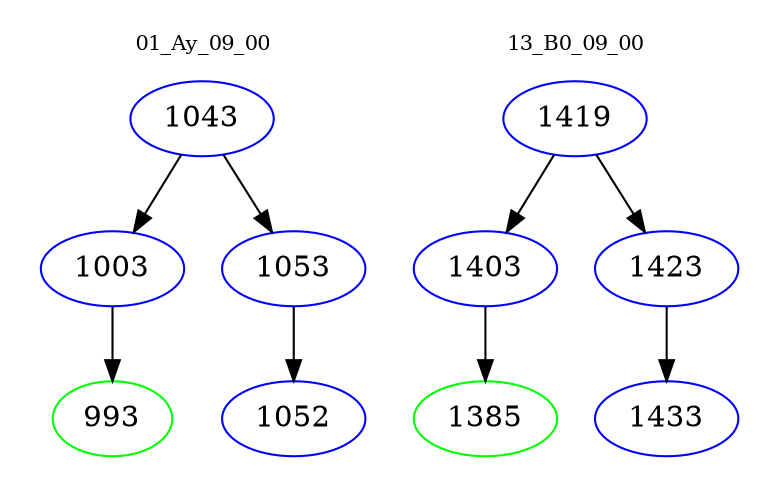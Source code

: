 digraph{
subgraph cluster_0 {
color = white
label = "01_Ay_09_00";
fontsize=10;
T0_1043 [label="1043", color="blue"]
T0_1043 -> T0_1003 [color="black"]
T0_1003 [label="1003", color="blue"]
T0_1003 -> T0_993 [color="black"]
T0_993 [label="993", color="green"]
T0_1043 -> T0_1053 [color="black"]
T0_1053 [label="1053", color="blue"]
T0_1053 -> T0_1052 [color="black"]
T0_1052 [label="1052", color="blue"]
}
subgraph cluster_1 {
color = white
label = "13_B0_09_00";
fontsize=10;
T1_1419 [label="1419", color="blue"]
T1_1419 -> T1_1403 [color="black"]
T1_1403 [label="1403", color="blue"]
T1_1403 -> T1_1385 [color="black"]
T1_1385 [label="1385", color="green"]
T1_1419 -> T1_1423 [color="black"]
T1_1423 [label="1423", color="blue"]
T1_1423 -> T1_1433 [color="black"]
T1_1433 [label="1433", color="blue"]
}
}
